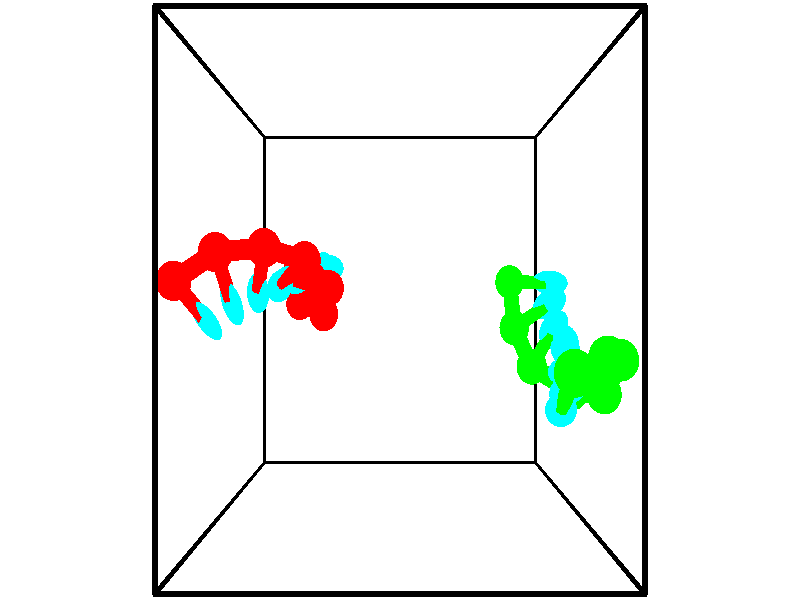 // switches for output
#declare DRAW_BASES = 1; // possible values are 0, 1; only relevant for DNA ribbons
#declare DRAW_BASES_TYPE = 3; // possible values are 1, 2, 3; only relevant for DNA ribbons
#declare DRAW_FOG = 0; // set to 1 to enable fog

#include "colors.inc"

#include "transforms.inc"
background { rgb <1, 1, 1>}

#default {
   normal{
       ripples 0.25
       frequency 0.20
       turbulence 0.2
       lambda 5
   }
	finish {
		phong 0.1
		phong_size 40.
	}
}

// original window dimensions: 1024x640


// camera settings

camera {
	sky <-0, 1, 0>
	up <-0, 1, 0>
	right 1.6 * <1, 0, 0>
	location <2.5, 2.5, 11.1562>
	look_at <2.5, 2.5, 2.5>
	direction <0, 0, -8.6562>
	angle 67.0682
}


# declare cpy_camera_pos = <2.5, 2.5, 11.1562>;
# if (DRAW_FOG = 1)
fog {
	fog_type 2
	up vnormalize(cpy_camera_pos)
	color rgbt<1,1,1,0.3>
	distance 1e-5
	fog_alt 3e-3
	fog_offset 4
}
# end


// LIGHTS

# declare lum = 6;
global_settings {
	ambient_light rgb lum * <0.05, 0.05, 0.05>
	max_trace_level 15
}# declare cpy_direct_light_amount = 0.25;
light_source
{	1000 * <-1, -1, 1>,
	rgb lum * cpy_direct_light_amount
	parallel
}

light_source
{	1000 * <1, 1, -1>,
	rgb lum * cpy_direct_light_amount
	parallel
}

// strand 0

// nucleotide -1

// particle -1
sphere {
	<0.514211, 3.097794, -0.493547> 0.250000
	pigment { color rgbt <1,0,0,0> }
	no_shadow
}
cylinder {
	<0.885330, 3.047821, -0.352929>,  <1.108002, 3.017838, -0.268559>, 0.100000
	pigment { color rgbt <1,0,0,0> }
	no_shadow
}
cylinder {
	<0.885330, 3.047821, -0.352929>,  <0.514211, 3.097794, -0.493547>, 0.100000
	pigment { color rgbt <1,0,0,0> }
	no_shadow
}

// particle -1
sphere {
	<0.885330, 3.047821, -0.352929> 0.100000
	pigment { color rgbt <1,0,0,0> }
	no_shadow
}
sphere {
	0, 1
	scale<0.080000,0.200000,0.300000>
	matrix <-0.350465, 0.031240, 0.936055,
		-0.127924, -0.991674, -0.014799,
		0.927798, -0.124930, 0.351543,
		1.163670, 3.010342, -0.247466>
	pigment { color rgbt <0,1,1,0> }
	no_shadow
}
cylinder {
	<0.635523, 2.439072, -0.083222>,  <0.514211, 3.097794, -0.493547>, 0.130000
	pigment { color rgbt <1,0,0,0> }
	no_shadow
}

// nucleotide -1

// particle -1
sphere {
	<0.635523, 2.439072, -0.083222> 0.250000
	pigment { color rgbt <1,0,0,0> }
	no_shadow
}
cylinder {
	<0.864014, 2.740013, 0.048028>,  <1.001108, 2.920578, 0.126778>, 0.100000
	pigment { color rgbt <1,0,0,0> }
	no_shadow
}
cylinder {
	<0.864014, 2.740013, 0.048028>,  <0.635523, 2.439072, -0.083222>, 0.100000
	pigment { color rgbt <1,0,0,0> }
	no_shadow
}

// particle -1
sphere {
	<0.864014, 2.740013, 0.048028> 0.100000
	pigment { color rgbt <1,0,0,0> }
	no_shadow
}
sphere {
	0, 1
	scale<0.080000,0.200000,0.300000>
	matrix <-0.340368, -0.146648, 0.928786,
		0.746894, -0.642230, 0.172308,
		0.571226, 0.752353, 0.328125,
		1.035381, 2.965719, 0.146465>
	pigment { color rgbt <0,1,1,0> }
	no_shadow
}
cylinder {
	<1.160677, 2.291014, 0.540996>,  <0.635523, 2.439072, -0.083222>, 0.130000
	pigment { color rgbt <1,0,0,0> }
	no_shadow
}

// nucleotide -1

// particle -1
sphere {
	<1.160677, 2.291014, 0.540996> 0.250000
	pigment { color rgbt <1,0,0,0> }
	no_shadow
}
cylinder {
	<0.969505, 2.642269, 0.532430>,  <0.854802, 2.853022, 0.527290>, 0.100000
	pigment { color rgbt <1,0,0,0> }
	no_shadow
}
cylinder {
	<0.969505, 2.642269, 0.532430>,  <1.160677, 2.291014, 0.540996>, 0.100000
	pigment { color rgbt <1,0,0,0> }
	no_shadow
}

// particle -1
sphere {
	<0.969505, 2.642269, 0.532430> 0.100000
	pigment { color rgbt <1,0,0,0> }
	no_shadow
}
sphere {
	0, 1
	scale<0.080000,0.200000,0.300000>
	matrix <-0.385868, -0.187983, 0.903199,
		0.789107, 0.439929, 0.428688,
		-0.477929, 0.878137, -0.021416,
		0.826127, 2.905710, 0.526005>
	pigment { color rgbt <0,1,1,0> }
	no_shadow
}
cylinder {
	<1.313953, 2.666748, 1.104638>,  <1.160677, 2.291014, 0.540996>, 0.130000
	pigment { color rgbt <1,0,0,0> }
	no_shadow
}

// nucleotide -1

// particle -1
sphere {
	<1.313953, 2.666748, 1.104638> 0.250000
	pigment { color rgbt <1,0,0,0> }
	no_shadow
}
cylinder {
	<0.939903, 2.733303, 0.979509>,  <0.715473, 2.773236, 0.904432>, 0.100000
	pigment { color rgbt <1,0,0,0> }
	no_shadow
}
cylinder {
	<0.939903, 2.733303, 0.979509>,  <1.313953, 2.666748, 1.104638>, 0.100000
	pigment { color rgbt <1,0,0,0> }
	no_shadow
}

// particle -1
sphere {
	<0.939903, 2.733303, 0.979509> 0.100000
	pigment { color rgbt <1,0,0,0> }
	no_shadow
}
sphere {
	0, 1
	scale<0.080000,0.200000,0.300000>
	matrix <-0.345723, -0.235195, 0.908382,
		0.077569, 0.957600, 0.277461,
		-0.935125, 0.166387, -0.312821,
		0.659366, 2.783219, 0.885663>
	pigment { color rgbt <0,1,1,0> }
	no_shadow
}
cylinder {
	<1.003917, 3.020273, 1.676828>,  <1.313953, 2.666748, 1.104638>, 0.130000
	pigment { color rgbt <1,0,0,0> }
	no_shadow
}

// nucleotide -1

// particle -1
sphere {
	<1.003917, 3.020273, 1.676828> 0.250000
	pigment { color rgbt <1,0,0,0> }
	no_shadow
}
cylinder {
	<0.734703, 2.829189, 1.450973>,  <0.573174, 2.714539, 1.315460>, 0.100000
	pigment { color rgbt <1,0,0,0> }
	no_shadow
}
cylinder {
	<0.734703, 2.829189, 1.450973>,  <1.003917, 3.020273, 1.676828>, 0.100000
	pigment { color rgbt <1,0,0,0> }
	no_shadow
}

// particle -1
sphere {
	<0.734703, 2.829189, 1.450973> 0.100000
	pigment { color rgbt <1,0,0,0> }
	no_shadow
}
sphere {
	0, 1
	scale<0.080000,0.200000,0.300000>
	matrix <-0.444581, -0.348804, 0.825035,
		-0.591075, 0.806306, 0.022377,
		-0.673036, -0.477709, -0.564638,
		0.532792, 2.685877, 1.281581>
	pigment { color rgbt <0,1,1,0> }
	no_shadow
}
cylinder {
	<0.446972, 3.156186, 2.048119>,  <1.003917, 3.020273, 1.676828>, 0.130000
	pigment { color rgbt <1,0,0,0> }
	no_shadow
}

// nucleotide -1

// particle -1
sphere {
	<0.446972, 3.156186, 2.048119> 0.250000
	pigment { color rgbt <1,0,0,0> }
	no_shadow
}
cylinder {
	<0.345497, 2.831352, 1.837915>,  <0.284612, 2.636452, 1.711792>, 0.100000
	pigment { color rgbt <1,0,0,0> }
	no_shadow
}
cylinder {
	<0.345497, 2.831352, 1.837915>,  <0.446972, 3.156186, 2.048119>, 0.100000
	pigment { color rgbt <1,0,0,0> }
	no_shadow
}

// particle -1
sphere {
	<0.345497, 2.831352, 1.837915> 0.100000
	pigment { color rgbt <1,0,0,0> }
	no_shadow
}
sphere {
	0, 1
	scale<0.080000,0.200000,0.300000>
	matrix <-0.426391, -0.393766, 0.814334,
		-0.868236, 0.430660, -0.246371,
		-0.253688, -0.812084, -0.525511,
		0.269391, 2.587727, 1.680261>
	pigment { color rgbt <0,1,1,0> }
	no_shadow
}
cylinder {
	<-0.250263, 3.094610, 2.158023>,  <0.446972, 3.156186, 2.048119>, 0.130000
	pigment { color rgbt <1,0,0,0> }
	no_shadow
}

// nucleotide -1

// particle -1
sphere {
	<-0.250263, 3.094610, 2.158023> 0.250000
	pigment { color rgbt <1,0,0,0> }
	no_shadow
}
cylinder {
	<-0.142326, 2.727547, 2.041344>,  <-0.077564, 2.507308, 1.971336>, 0.100000
	pigment { color rgbt <1,0,0,0> }
	no_shadow
}
cylinder {
	<-0.142326, 2.727547, 2.041344>,  <-0.250263, 3.094610, 2.158023>, 0.100000
	pigment { color rgbt <1,0,0,0> }
	no_shadow
}

// particle -1
sphere {
	<-0.142326, 2.727547, 2.041344> 0.100000
	pigment { color rgbt <1,0,0,0> }
	no_shadow
}
sphere {
	0, 1
	scale<0.080000,0.200000,0.300000>
	matrix <-0.489696, -0.391618, 0.778995,
		-0.829086, -0.067363, -0.555049,
		0.269842, -0.917659, -0.291697,
		-0.061374, 2.452249, 1.953834>
	pigment { color rgbt <0,1,1,0> }
	no_shadow
}
cylinder {
	<-0.866826, 2.737063, 2.177055>,  <-0.250263, 3.094610, 2.158023>, 0.130000
	pigment { color rgbt <1,0,0,0> }
	no_shadow
}

// nucleotide -1

// particle -1
sphere {
	<-0.866826, 2.737063, 2.177055> 0.250000
	pigment { color rgbt <1,0,0,0> }
	no_shadow
}
cylinder {
	<-0.585342, 2.452869, 2.176033>,  <-0.416452, 2.282353, 2.175419>, 0.100000
	pigment { color rgbt <1,0,0,0> }
	no_shadow
}
cylinder {
	<-0.585342, 2.452869, 2.176033>,  <-0.866826, 2.737063, 2.177055>, 0.100000
	pigment { color rgbt <1,0,0,0> }
	no_shadow
}

// particle -1
sphere {
	<-0.585342, 2.452869, 2.176033> 0.100000
	pigment { color rgbt <1,0,0,0> }
	no_shadow
}
sphere {
	0, 1
	scale<0.080000,0.200000,0.300000>
	matrix <-0.477106, -0.475219, 0.739282,
		-0.526463, -0.519019, -0.673392,
		0.703709, -0.710483, -0.002558,
		-0.374230, 2.239724, 2.175266>
	pigment { color rgbt <0,1,1,0> }
	no_shadow
}
// strand 1

// nucleotide -1

// particle -1
sphere {
	<4.654904, 1.748457, 3.714534> 0.250000
	pigment { color rgbt <0,1,0,0> }
	no_shadow
}
cylinder {
	<4.636719, 1.484268, 3.414745>,  <4.625807, 1.325755, 3.234872>, 0.100000
	pigment { color rgbt <0,1,0,0> }
	no_shadow
}
cylinder {
	<4.636719, 1.484268, 3.414745>,  <4.654904, 1.748457, 3.714534>, 0.100000
	pigment { color rgbt <0,1,0,0> }
	no_shadow
}

// particle -1
sphere {
	<4.636719, 1.484268, 3.414745> 0.100000
	pigment { color rgbt <0,1,0,0> }
	no_shadow
}
sphere {
	0, 1
	scale<0.080000,0.200000,0.300000>
	matrix <0.340231, 0.695156, -0.633246,
		0.939242, -0.283784, 0.193109,
		-0.045464, -0.660473, -0.749472,
		4.623079, 1.286126, 3.189903>
	pigment { color rgbt <0,1,1,0> }
	no_shadow
}
cylinder {
	<5.211202, 1.864169, 3.295958>,  <4.654904, 1.748457, 3.714534>, 0.130000
	pigment { color rgbt <0,1,0,0> }
	no_shadow
}

// nucleotide -1

// particle -1
sphere {
	<5.211202, 1.864169, 3.295958> 0.250000
	pigment { color rgbt <0,1,0,0> }
	no_shadow
}
cylinder {
	<4.981041, 1.644081, 3.053909>,  <4.842945, 1.512028, 2.908680>, 0.100000
	pigment { color rgbt <0,1,0,0> }
	no_shadow
}
cylinder {
	<4.981041, 1.644081, 3.053909>,  <5.211202, 1.864169, 3.295958>, 0.100000
	pigment { color rgbt <0,1,0,0> }
	no_shadow
}

// particle -1
sphere {
	<4.981041, 1.644081, 3.053909> 0.100000
	pigment { color rgbt <0,1,0,0> }
	no_shadow
}
sphere {
	0, 1
	scale<0.080000,0.200000,0.300000>
	matrix <0.315549, 0.533239, -0.784910,
		0.754548, -0.642584, -0.133205,
		-0.575401, -0.550220, -0.605121,
		4.808421, 1.479015, 2.872373>
	pigment { color rgbt <0,1,1,0> }
	no_shadow
}
cylinder {
	<5.580877, 1.800163, 2.706357>,  <5.211202, 1.864169, 3.295958>, 0.130000
	pigment { color rgbt <0,1,0,0> }
	no_shadow
}

// nucleotide -1

// particle -1
sphere {
	<5.580877, 1.800163, 2.706357> 0.250000
	pigment { color rgbt <0,1,0,0> }
	no_shadow
}
cylinder {
	<5.201111, 1.723564, 2.606808>,  <4.973251, 1.677605, 2.547079>, 0.100000
	pigment { color rgbt <0,1,0,0> }
	no_shadow
}
cylinder {
	<5.201111, 1.723564, 2.606808>,  <5.580877, 1.800163, 2.706357>, 0.100000
	pigment { color rgbt <0,1,0,0> }
	no_shadow
}

// particle -1
sphere {
	<5.201111, 1.723564, 2.606808> 0.100000
	pigment { color rgbt <0,1,0,0> }
	no_shadow
}
sphere {
	0, 1
	scale<0.080000,0.200000,0.300000>
	matrix <0.153915, 0.407028, -0.900355,
		0.273713, -0.893116, -0.356965,
		-0.949417, -0.191496, -0.248872,
		4.916286, 1.666115, 2.532146>
	pigment { color rgbt <0,1,1,0> }
	no_shadow
}
cylinder {
	<5.533674, 1.334993, 2.171357>,  <5.580877, 1.800163, 2.706357>, 0.130000
	pigment { color rgbt <0,1,0,0> }
	no_shadow
}

// nucleotide -1

// particle -1
sphere {
	<5.533674, 1.334993, 2.171357> 0.250000
	pigment { color rgbt <0,1,0,0> }
	no_shadow
}
cylinder {
	<5.235695, 1.601173, 2.152486>,  <5.056907, 1.760882, 2.141164>, 0.100000
	pigment { color rgbt <0,1,0,0> }
	no_shadow
}
cylinder {
	<5.235695, 1.601173, 2.152486>,  <5.533674, 1.334993, 2.171357>, 0.100000
	pigment { color rgbt <0,1,0,0> }
	no_shadow
}

// particle -1
sphere {
	<5.235695, 1.601173, 2.152486> 0.100000
	pigment { color rgbt <0,1,0,0> }
	no_shadow
}
sphere {
	0, 1
	scale<0.080000,0.200000,0.300000>
	matrix <0.401576, 0.390831, -0.828244,
		-0.532718, -0.635944, -0.558378,
		-0.744949, 0.665451, -0.047177,
		5.012210, 1.800809, 2.138333>
	pigment { color rgbt <0,1,1,0> }
	no_shadow
}
cylinder {
	<5.258616, 1.276364, 1.470115>,  <5.533674, 1.334993, 2.171357>, 0.130000
	pigment { color rgbt <0,1,0,0> }
	no_shadow
}

// nucleotide -1

// particle -1
sphere {
	<5.258616, 1.276364, 1.470115> 0.250000
	pigment { color rgbt <0,1,0,0> }
	no_shadow
}
cylinder {
	<5.165131, 1.636833, 1.616136>,  <5.109039, 1.853115, 1.703749>, 0.100000
	pigment { color rgbt <0,1,0,0> }
	no_shadow
}
cylinder {
	<5.165131, 1.636833, 1.616136>,  <5.258616, 1.276364, 1.470115>, 0.100000
	pigment { color rgbt <0,1,0,0> }
	no_shadow
}

// particle -1
sphere {
	<5.165131, 1.636833, 1.616136> 0.100000
	pigment { color rgbt <0,1,0,0> }
	no_shadow
}
sphere {
	0, 1
	scale<0.080000,0.200000,0.300000>
	matrix <0.232414, 0.416346, -0.878999,
		-0.944119, -0.120591, -0.306752,
		-0.233715, 0.901173, 0.365053,
		5.095016, 1.907185, 1.725652>
	pigment { color rgbt <0,1,1,0> }
	no_shadow
}
cylinder {
	<4.715681, 1.565005, 0.997166>,  <5.258616, 1.276364, 1.470115>, 0.130000
	pigment { color rgbt <0,1,0,0> }
	no_shadow
}

// nucleotide -1

// particle -1
sphere {
	<4.715681, 1.565005, 0.997166> 0.250000
	pigment { color rgbt <0,1,0,0> }
	no_shadow
}
cylinder {
	<4.876213, 1.877296, 1.188747>,  <4.972532, 2.064671, 1.303696>, 0.100000
	pigment { color rgbt <0,1,0,0> }
	no_shadow
}
cylinder {
	<4.876213, 1.877296, 1.188747>,  <4.715681, 1.565005, 0.997166>, 0.100000
	pigment { color rgbt <0,1,0,0> }
	no_shadow
}

// particle -1
sphere {
	<4.876213, 1.877296, 1.188747> 0.100000
	pigment { color rgbt <0,1,0,0> }
	no_shadow
}
sphere {
	0, 1
	scale<0.080000,0.200000,0.300000>
	matrix <0.144422, 0.462432, -0.874814,
		-0.904476, 0.420261, 0.072834,
		0.401331, 0.780729, 0.478953,
		4.996613, 2.111515, 1.332433>
	pigment { color rgbt <0,1,1,0> }
	no_shadow
}
cylinder {
	<4.475127, 2.095399, 0.711673>,  <4.715681, 1.565005, 0.997166>, 0.130000
	pigment { color rgbt <0,1,0,0> }
	no_shadow
}

// nucleotide -1

// particle -1
sphere {
	<4.475127, 2.095399, 0.711673> 0.250000
	pigment { color rgbt <0,1,0,0> }
	no_shadow
}
cylinder {
	<4.781830, 2.295929, 0.872051>,  <4.965851, 2.416247, 0.968278>, 0.100000
	pigment { color rgbt <0,1,0,0> }
	no_shadow
}
cylinder {
	<4.781830, 2.295929, 0.872051>,  <4.475127, 2.095399, 0.711673>, 0.100000
	pigment { color rgbt <0,1,0,0> }
	no_shadow
}

// particle -1
sphere {
	<4.781830, 2.295929, 0.872051> 0.100000
	pigment { color rgbt <0,1,0,0> }
	no_shadow
}
sphere {
	0, 1
	scale<0.080000,0.200000,0.300000>
	matrix <0.234725, 0.362382, -0.901989,
		-0.597486, 0.785717, 0.160185,
		0.766756, 0.501326, 0.400946,
		5.011857, 2.446327, 0.992335>
	pigment { color rgbt <0,1,1,0> }
	no_shadow
}
cylinder {
	<4.447064, 2.765030, 0.431456>,  <4.475127, 2.095399, 0.711673>, 0.130000
	pigment { color rgbt <0,1,0,0> }
	no_shadow
}

// nucleotide -1

// particle -1
sphere {
	<4.447064, 2.765030, 0.431456> 0.250000
	pigment { color rgbt <0,1,0,0> }
	no_shadow
}
cylinder {
	<4.818130, 2.757317, 0.580622>,  <5.040770, 2.752688, 0.670121>, 0.100000
	pigment { color rgbt <0,1,0,0> }
	no_shadow
}
cylinder {
	<4.818130, 2.757317, 0.580622>,  <4.447064, 2.765030, 0.431456>, 0.100000
	pigment { color rgbt <0,1,0,0> }
	no_shadow
}

// particle -1
sphere {
	<4.818130, 2.757317, 0.580622> 0.100000
	pigment { color rgbt <0,1,0,0> }
	no_shadow
}
sphere {
	0, 1
	scale<0.080000,0.200000,0.300000>
	matrix <0.313381, 0.583250, -0.749408,
		-0.203051, 0.812064, 0.547104,
		0.927665, -0.019284, 0.372915,
		5.096430, 2.751531, 0.692496>
	pigment { color rgbt <0,1,1,0> }
	no_shadow
}
// box output
cylinder {
	<0.000000, 0.000000, 0.000000>,  <5.000000, 0.000000, 0.000000>, 0.025000
	pigment { color rgbt <0,0,0,0> }
	no_shadow
}
cylinder {
	<0.000000, 0.000000, 0.000000>,  <0.000000, 5.000000, 0.000000>, 0.025000
	pigment { color rgbt <0,0,0,0> }
	no_shadow
}
cylinder {
	<0.000000, 0.000000, 0.000000>,  <0.000000, 0.000000, 5.000000>, 0.025000
	pigment { color rgbt <0,0,0,0> }
	no_shadow
}
cylinder {
	<5.000000, 5.000000, 5.000000>,  <0.000000, 5.000000, 5.000000>, 0.025000
	pigment { color rgbt <0,0,0,0> }
	no_shadow
}
cylinder {
	<5.000000, 5.000000, 5.000000>,  <5.000000, 0.000000, 5.000000>, 0.025000
	pigment { color rgbt <0,0,0,0> }
	no_shadow
}
cylinder {
	<5.000000, 5.000000, 5.000000>,  <5.000000, 5.000000, 0.000000>, 0.025000
	pigment { color rgbt <0,0,0,0> }
	no_shadow
}
cylinder {
	<0.000000, 0.000000, 5.000000>,  <0.000000, 5.000000, 5.000000>, 0.025000
	pigment { color rgbt <0,0,0,0> }
	no_shadow
}
cylinder {
	<0.000000, 0.000000, 5.000000>,  <5.000000, 0.000000, 5.000000>, 0.025000
	pigment { color rgbt <0,0,0,0> }
	no_shadow
}
cylinder {
	<5.000000, 5.000000, 0.000000>,  <0.000000, 5.000000, 0.000000>, 0.025000
	pigment { color rgbt <0,0,0,0> }
	no_shadow
}
cylinder {
	<5.000000, 5.000000, 0.000000>,  <5.000000, 0.000000, 0.000000>, 0.025000
	pigment { color rgbt <0,0,0,0> }
	no_shadow
}
cylinder {
	<5.000000, 0.000000, 5.000000>,  <5.000000, 0.000000, 0.000000>, 0.025000
	pigment { color rgbt <0,0,0,0> }
	no_shadow
}
cylinder {
	<0.000000, 5.000000, 0.000000>,  <0.000000, 5.000000, 5.000000>, 0.025000
	pigment { color rgbt <0,0,0,0> }
	no_shadow
}
// end of box output
